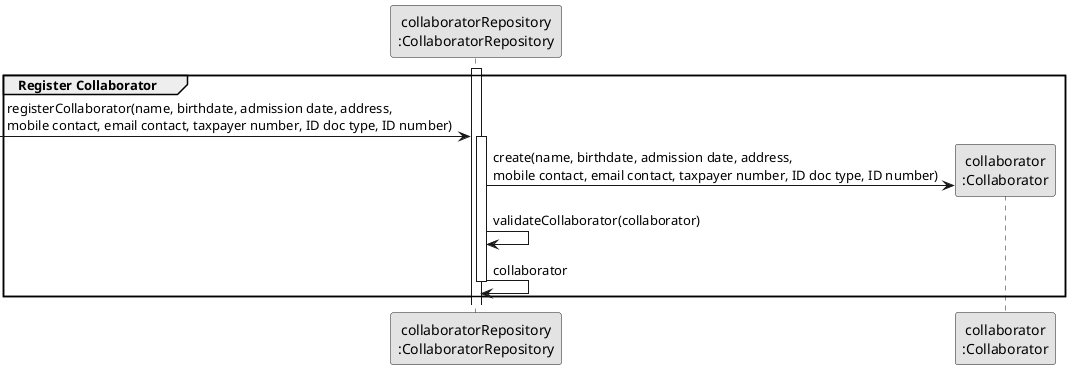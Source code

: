 @startuml
skinparam monochrome true
skinparam packageStyle rectangle
skinparam shadowing false

participant "collaboratorRepository\n:CollaboratorRepository" as CR
participant "collaborator\n:Collaborator" as COLABORADOR

activate CR
    group Register Collaborator

                    -> CR: registerCollaborator(name, birthdate, admission date, address, \nmobile contact, email contact, taxpayer number, ID doc type, ID number)
                    activate CR

                                CR -> COLABORADOR**: create(name, birthdate, admission date, address, \nmobile contact, email contact, taxpayer number, ID doc type, ID number)

                                CR -> CR : validateCollaborator(collaborator)

                                CR -> CR : collaborator
       deactivate CR
    end




@enduml